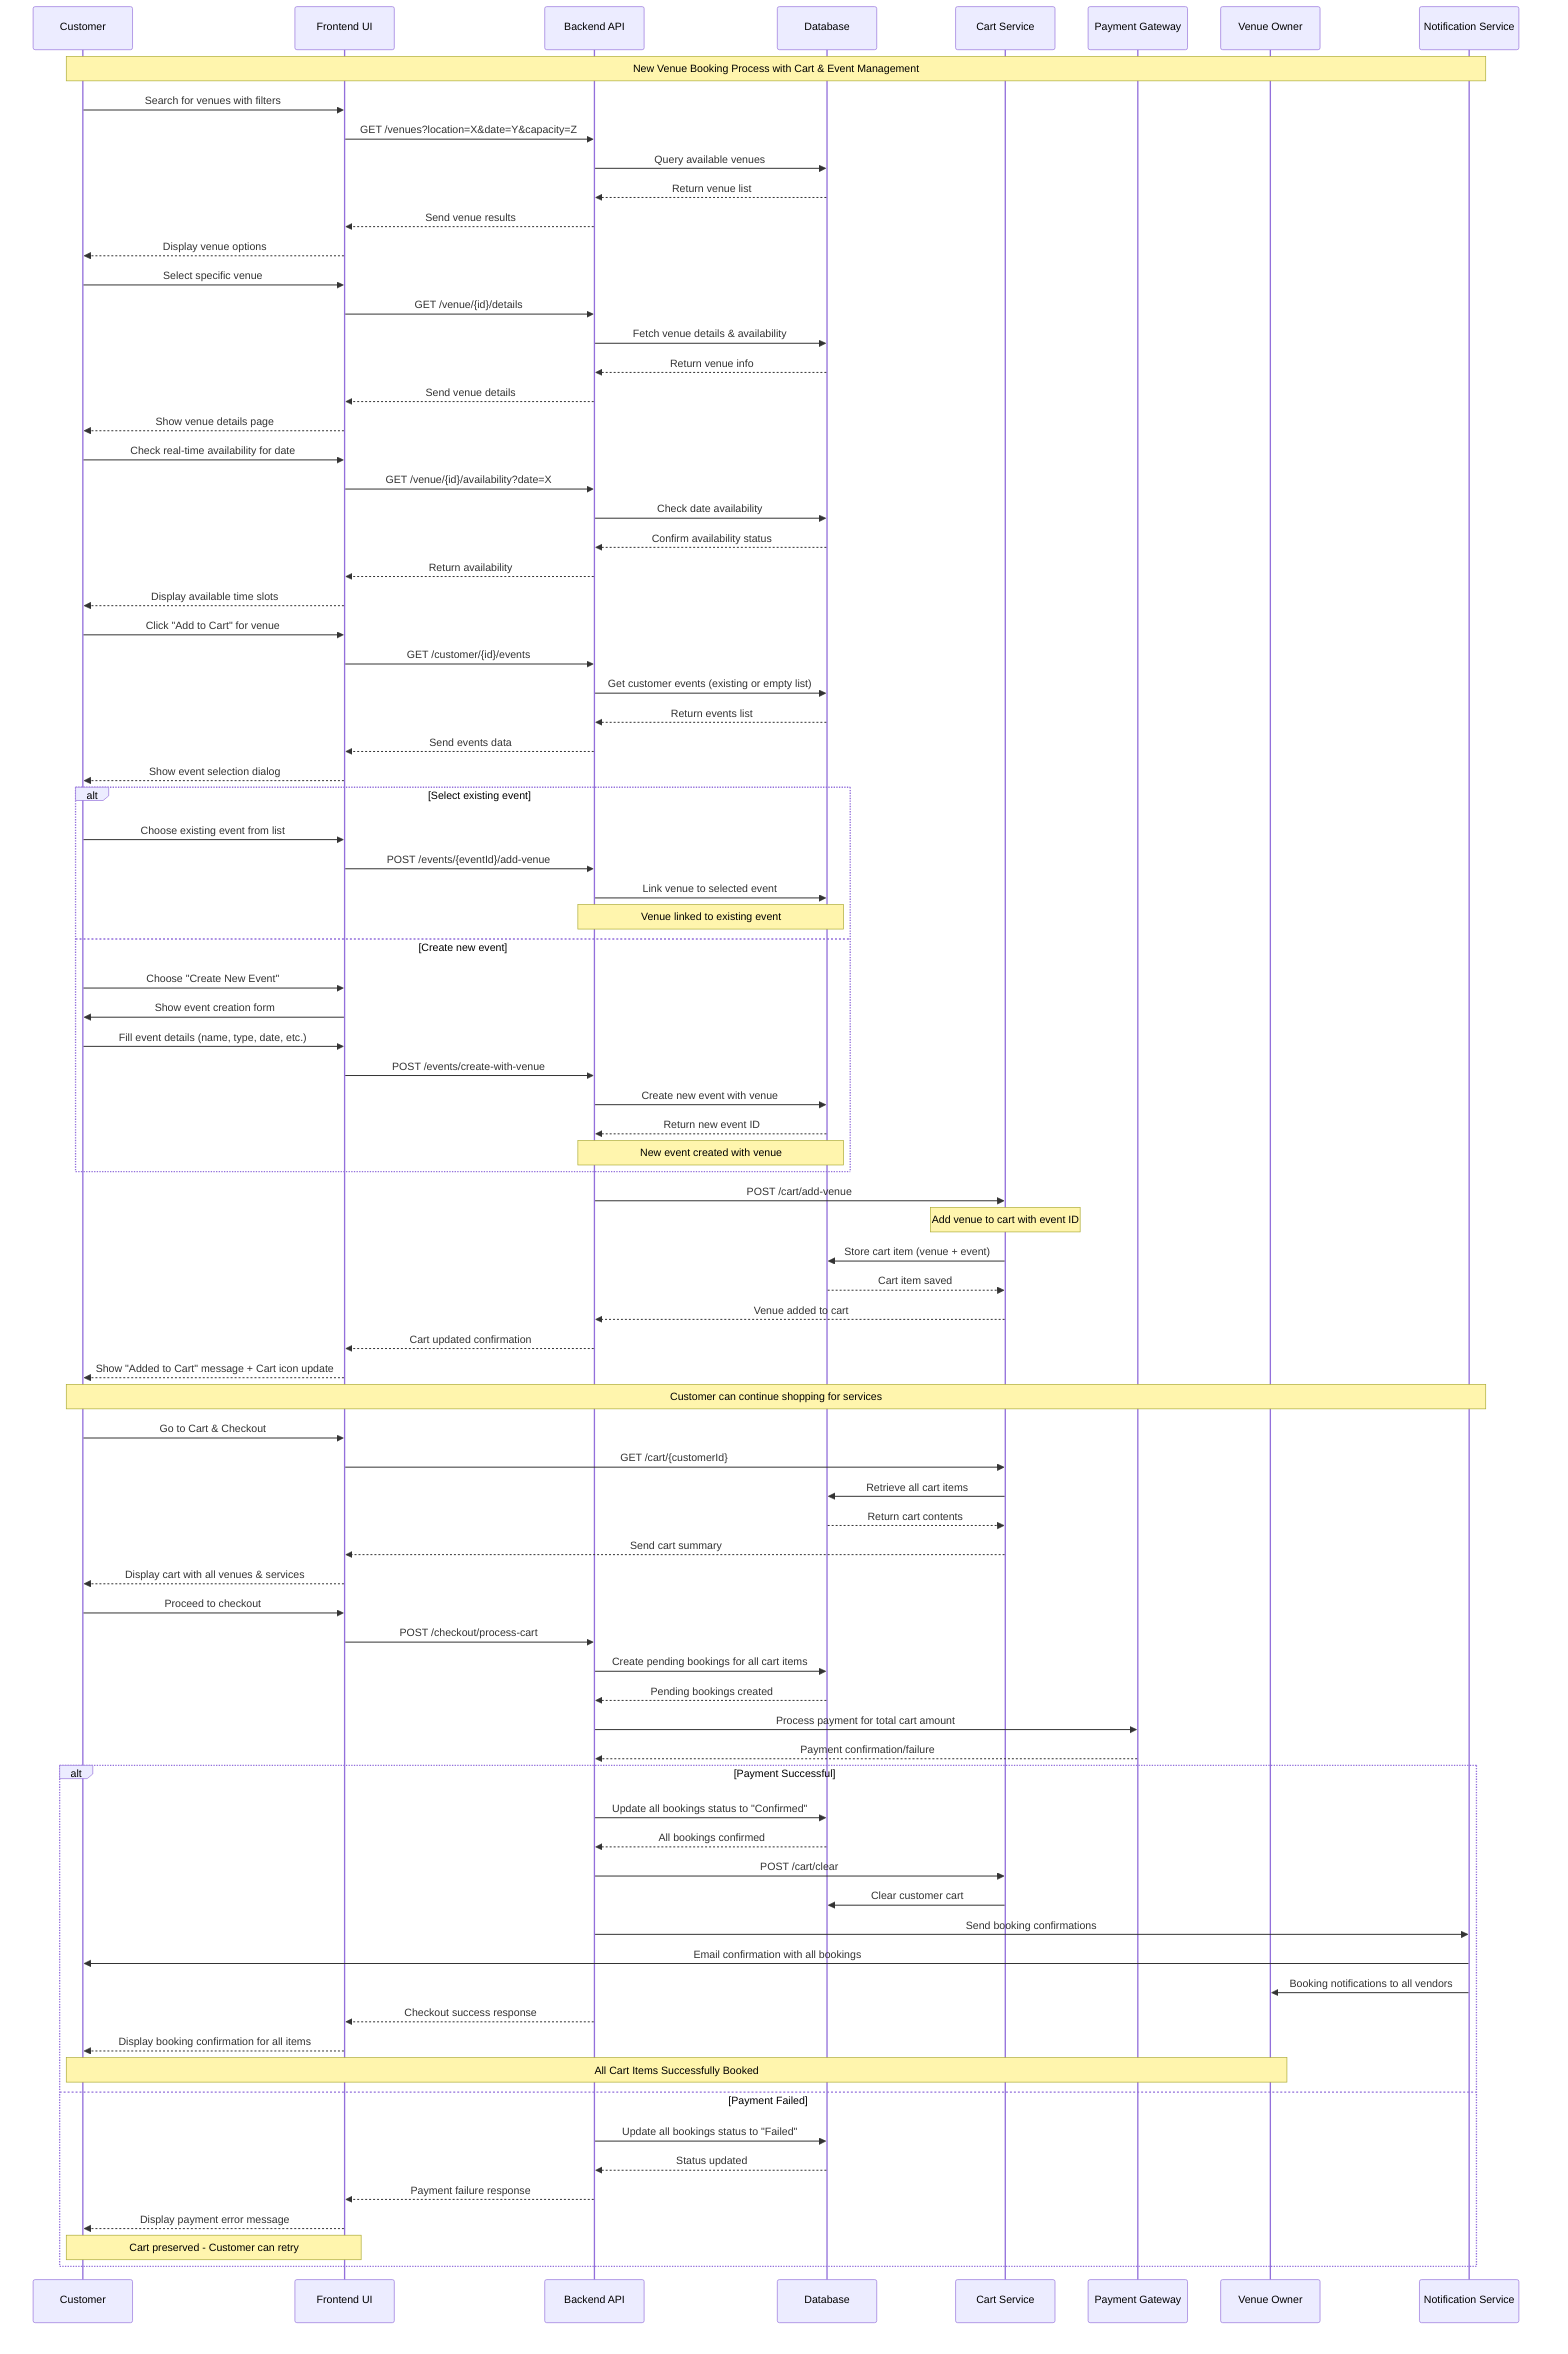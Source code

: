 sequenceDiagram
  participant C as Customer
  participant UI as Frontend UI
  participant API as Backend API
  participant DB as Database
  participant Cart as Cart Service
  participant PG as Payment Gateway
  participant VO as Venue Owner
  participant NS as Notification Service

  Note over C, NS: New Venue Booking Process with Cart & Event Management
  C ->> UI: Search for venues with filters
  UI ->> API: GET /venues?location=X&date=Y&capacity=Z
  API ->> DB: Query available venues
  DB -->> API: Return venue list
  API -->> UI: Send venue results
  UI -->> C: Display venue options
  C ->> UI: Select specific venue
  UI ->> API: GET /venue/{id}/details
  API ->> DB: Fetch venue details & availability
  DB -->> API: Return venue info
  API -->> UI: Send venue details
  UI -->> C: Show venue details page
  C ->> UI: Check real-time availability for date
  UI ->> API: GET /venue/{id}/availability?date=X
  API ->> DB: Check date availability
  DB -->> API: Confirm availability status
  API -->> UI: Return availability
  UI -->> C: Display available time slots
  C ->> UI: Click "Add to Cart" for venue
  UI ->> API: GET /customer/{id}/events
  API ->> DB: Get customer events (existing or empty list)
  DB -->> API: Return events list
  API -->> UI: Send events data
  UI -->> C: Show event selection dialog
  alt Select existing event
    C ->> UI: Choose existing event from list
    UI ->> API: POST /events/{eventId}/add-venue
    API ->> DB: Link venue to selected event
    Note over API, DB: Venue linked to existing event
  else Create new event
    C ->> UI: Choose "Create New Event"
    UI ->> C: Show event creation form
    C ->> UI: Fill event details (name, type, date, etc.)
    UI ->> API: POST /events/create-with-venue
    API ->> DB: Create new event with venue
    DB -->> API: Return new event ID
    Note over API, DB: New event created with venue
  end
  API ->> Cart: POST /cart/add-venue
  Note over Cart: Add venue to cart with event ID
  Cart ->> DB: Store cart item (venue + event)
  DB -->> Cart: Cart item saved
  Cart -->> API: Venue added to cart
  API -->> UI: Cart updated confirmation
  UI -->> C: Show "Added to Cart" message + Cart icon update
  Note over C, NS: Customer can continue shopping for services
  C ->> UI: Go to Cart & Checkout
  UI ->> Cart: GET /cart/{customerId}
  Cart ->> DB: Retrieve all cart items
  DB -->> Cart: Return cart contents
  Cart -->> UI: Send cart summary
  UI -->> C: Display cart with all venues & services
  C ->> UI: Proceed to checkout
  UI ->> API: POST /checkout/process-cart
  API ->> DB: Create pending bookings for all cart items
  DB -->> API: Pending bookings created
  API ->> PG: Process payment for total cart amount
  PG -->> API: Payment confirmation/failure
  alt Payment Successful
    API ->> DB: Update all bookings status to "Confirmed"
    DB -->> API: All bookings confirmed
    API ->> Cart: POST /cart/clear
    Cart ->> DB: Clear customer cart
    API ->> NS: Send booking confirmations
    NS ->> C: Email confirmation with all bookings
    NS ->> VO: Booking notifications to all vendors
    API -->> UI: Checkout success response
    UI -->> C: Display booking confirmation for all items
    Note over C, VO: All Cart Items Successfully Booked
  else Payment Failed
    API ->> DB: Update all bookings status to "Failed"
    DB -->> API: Status updated
    API -->> UI: Payment failure response
    UI -->> C: Display payment error message
    Note over C, UI: Cart preserved - Customer can retry
  end
